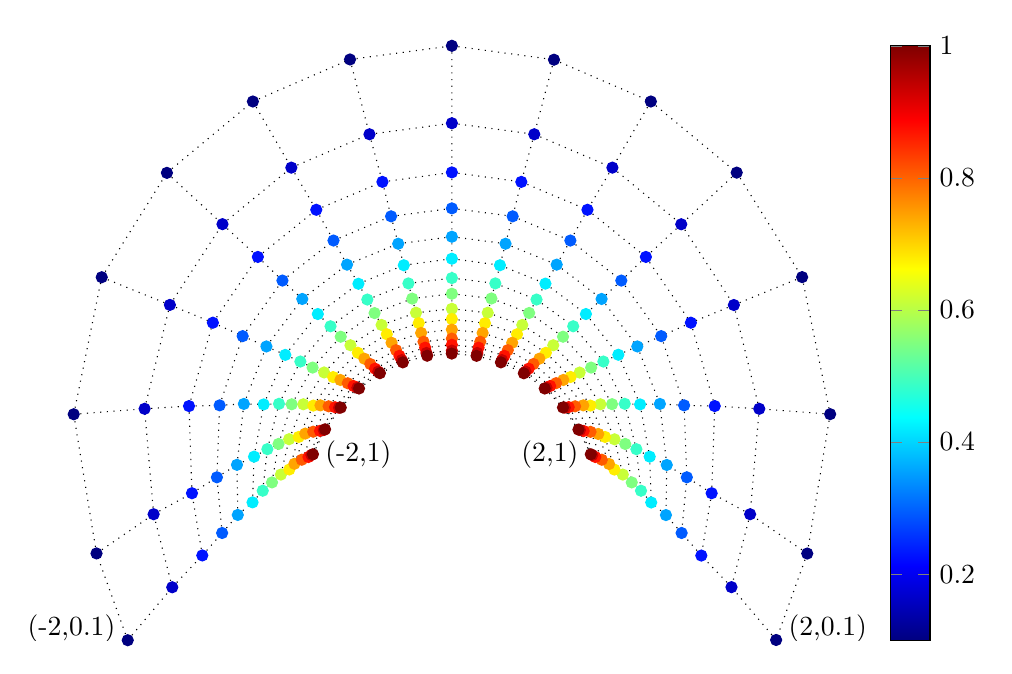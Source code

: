 % This file was created by matlab2tikz v0.2.2.
% Copyright (c) 2008--2012, Nico Schlömer <nico.schloemer@gmail.com>
% All rights reserved.
% 
% The latest updates can be retrieved from
%   http://www.mathworks.com/matlabcentral/fileexchange/22022-matlab2tikz
% where you can also make suggestions and rate matlab2tikz.
% 
% 
% 
\begin{tikzpicture}

% Axis at [0.13 0.11 0.67 0.54]
\begin{axis}[%
view={0}{90},
width=4.444in,
height=2.972in,
scale only axis,
xmin=-3.743, xmax=3.743,
ymin=-2.326, ymax=2.68,
hide x axis,
hide y axis,
colormap/jet,
colorbar,
point meta min=0.1,
point meta max=1]
\addplot [
color=black,
dotted,
forget plot
]
coordinates{
 (-2.73,-2.326)(-2.355,-1.88) 
};
\addplot [
color=black,
dotted,
forget plot
]
coordinates{
 (-2.355,-1.88)(-2.102,-1.612) 
};
\addplot [
color=black,
dotted,
forget plot
]
coordinates{
 (-2.102,-1.612)(-1.935,-1.423) 
};
\addplot [
color=black,
dotted,
forget plot
]
coordinates{
 (-1.935,-1.423)(-1.803,-1.271) 
};
\addplot [
color=black,
dotted,
forget plot
]
coordinates{
 (-1.803,-1.271)(-1.679,-1.165) 
};
\addplot [
color=black,
dotted,
forget plot
]
coordinates{
 (-1.679,-1.165)(-1.593,-1.067) 
};
\addplot [
color=black,
dotted,
forget plot
]
coordinates{
 (-1.593,-1.067)(-1.515,-0.997) 
};
\addplot [
color=black,
dotted,
forget plot
]
coordinates{
 (-1.515,-0.997)(-1.44,-0.931) 
};
\addplot [
color=black,
dotted,
forget plot
]
coordinates{
 (-1.44,-0.931)(-1.369,-0.888) 
};
\addplot [
color=black,
dotted,
forget plot
]
coordinates{
 (-1.369,-0.888)(-1.326,-0.84) 
};
\addplot [
color=black,
dotted,
forget plot
]
coordinates{
 (-1.326,-0.84)(-1.264,-0.806) 
};
\addplot [
color=black,
dotted,
forget plot
]
coordinates{
 (-1.264,-0.806)(-1.208,-0.783) 
};
\addplot [
color=black,
dotted,
forget plot
]
coordinates{
 (-1.208,-0.783)(-1.183,-0.766) 
};
\addplot [
color=black,
dotted,
forget plot
]
coordinates{
 (-1.183,-0.766)(-1.17,-0.76) 
};
\addplot [
color=black,
dotted,
forget plot
]
coordinates{
 (-2.73,-2.326)(-2.993,-1.595) 
};
\addplot [
color=black,
dotted,
forget plot
]
coordinates{
 (-2.355,-1.88)(-2.512,-1.265) 
};
\addplot [
color=black,
dotted,
forget plot
]
coordinates{
 (-2.993,-1.595)(-2.512,-1.265) 
};
\addplot [
color=black,
dotted,
forget plot
]
coordinates{
 (-2.102,-1.612)(-2.189,-1.088) 
};
\addplot [
color=black,
dotted,
forget plot
]
coordinates{
 (-2.512,-1.265)(-2.189,-1.088) 
};
\addplot [
color=black,
dotted,
forget plot
]
coordinates{
 (-1.935,-1.423)(-1.979,-0.954) 
};
\addplot [
color=black,
dotted,
forget plot
]
coordinates{
 (-2.189,-1.088)(-1.979,-0.954) 
};
\addplot [
color=black,
dotted,
forget plot
]
coordinates{
 (-1.803,-1.271)(-1.81,-0.849) 
};
\addplot [
color=black,
dotted,
forget plot
]
coordinates{
 (-1.979,-0.954)(-1.81,-0.849) 
};
\addplot [
color=black,
dotted,
forget plot
]
coordinates{
 (-1.679,-1.165)(-1.666,-0.78) 
};
\addplot [
color=black,
dotted,
forget plot
]
coordinates{
 (-1.81,-0.849)(-1.666,-0.78) 
};
\addplot [
color=black,
dotted,
forget plot
]
coordinates{
 (-1.593,-1.067)(-1.554,-0.717) 
};
\addplot [
color=black,
dotted,
forget plot
]
coordinates{
 (-1.666,-0.78)(-1.554,-0.717) 
};
\addplot [
color=black,
dotted,
forget plot
]
coordinates{
 (-1.515,-0.997)(-1.46,-0.673) 
};
\addplot [
color=black,
dotted,
forget plot
]
coordinates{
 (-1.554,-0.717)(-1.46,-0.673) 
};
\addplot [
color=black,
dotted,
forget plot
]
coordinates{
 (-1.44,-0.931)(-1.371,-0.633) 
};
\addplot [
color=black,
dotted,
forget plot
]
coordinates{
 (-1.46,-0.673)(-1.371,-0.633) 
};
\addplot [
color=black,
dotted,
forget plot
]
coordinates{
 (-1.369,-0.888)(-1.29,-0.614) 
};
\addplot [
color=black,
dotted,
forget plot
]
coordinates{
 (-1.371,-0.633)(-1.29,-0.614) 
};
\addplot [
color=black,
dotted,
forget plot
]
coordinates{
 (-1.326,-0.84)(-1.235,-0.586) 
};
\addplot [
color=black,
dotted,
forget plot
]
coordinates{
 (-1.29,-0.614)(-1.235,-0.586) 
};
\addplot [
color=black,
dotted,
forget plot
]
coordinates{
 (-1.264,-0.806)(-1.168,-0.57) 
};
\addplot [
color=black,
dotted,
forget plot
]
coordinates{
 (-1.235,-0.586)(-1.168,-0.57) 
};
\addplot [
color=black,
dotted,
forget plot
]
coordinates{
 (-1.208,-0.783)(-1.111,-0.563) 
};
\addplot [
color=black,
dotted,
forget plot
]
coordinates{
 (-1.168,-0.57)(-1.111,-0.563) 
};
\addplot [
color=black,
dotted,
forget plot
]
coordinates{
 (-1.183,-0.766)(-1.079,-0.556) 
};
\addplot [
color=black,
dotted,
forget plot
]
coordinates{
 (-1.111,-0.563)(-1.079,-0.556) 
};
\addplot [
color=black,
dotted,
forget plot
]
coordinates{
 (-1.17,-0.76)(-1.068,-0.55) 
};
\addplot [
color=black,
dotted,
forget plot
]
coordinates{
 (-1.079,-0.556)(-1.068,-0.55) 
};
\addplot [
color=black,
dotted,
forget plot
]
coordinates{
 (-2.993,-1.595)(-3.185,-0.423) 
};
\addplot [
color=black,
dotted,
forget plot
]
coordinates{
 (-2.512,-1.265)(-2.588,-0.377) 
};
\addplot [
color=black,
dotted,
forget plot
]
coordinates{
 (-3.185,-0.423)(-2.588,-0.377) 
};
\addplot [
color=black,
dotted,
forget plot
]
coordinates{
 (-2.189,-1.088)(-2.214,-0.354) 
};
\addplot [
color=black,
dotted,
forget plot
]
coordinates{
 (-2.588,-0.377)(-2.214,-0.354) 
};
\addplot [
color=black,
dotted,
forget plot
]
coordinates{
 (-1.979,-0.954)(-1.956,-0.348) 
};
\addplot [
color=black,
dotted,
forget plot
]
coordinates{
 (-2.214,-0.354)(-1.956,-0.348) 
};
\addplot [
color=black,
dotted,
forget plot
]
coordinates{
 (-1.81,-0.849)(-1.752,-0.336) 
};
\addplot [
color=black,
dotted,
forget plot
]
coordinates{
 (-1.956,-0.348)(-1.752,-0.336) 
};
\addplot [
color=black,
dotted,
forget plot
]
coordinates{
 (-1.666,-0.78)(-1.585,-0.34) 
};
\addplot [
color=black,
dotted,
forget plot
]
coordinates{
 (-1.752,-0.336)(-1.585,-0.34) 
};
\addplot [
color=black,
dotted,
forget plot
]
coordinates{
 (-1.554,-0.717)(-1.456,-0.335) 
};
\addplot [
color=black,
dotted,
forget plot
]
coordinates{
 (-1.585,-0.34)(-1.456,-0.335) 
};
\addplot [
color=black,
dotted,
forget plot
]
coordinates{
 (-1.46,-0.673)(-1.349,-0.339) 
};
\addplot [
color=black,
dotted,
forget plot
]
coordinates{
 (-1.456,-0.335)(-1.349,-0.339) 
};
\addplot [
color=black,
dotted,
forget plot
]
coordinates{
 (-1.371,-0.633)(-1.251,-0.339) 
};
\addplot [
color=black,
dotted,
forget plot
]
coordinates{
 (-1.349,-0.339)(-1.251,-0.339) 
};
\addplot [
color=black,
dotted,
forget plot
]
coordinates{
 (-1.29,-0.614)(-1.167,-0.35) 
};
\addplot [
color=black,
dotted,
forget plot
]
coordinates{
 (-1.251,-0.339)(-1.167,-0.35) 
};
\addplot [
color=black,
dotted,
forget plot
]
coordinates{
 (-1.235,-0.586)(-1.107,-0.348) 
};
\addplot [
color=black,
dotted,
forget plot
]
coordinates{
 (-1.167,-0.35)(-1.107,-0.348) 
};
\addplot [
color=black,
dotted,
forget plot
]
coordinates{
 (-1.168,-0.57)(-1.038,-0.356) 
};
\addplot [
color=black,
dotted,
forget plot
]
coordinates{
 (-1.107,-0.348)(-1.038,-0.356) 
};
\addplot [
color=black,
dotted,
forget plot
]
coordinates{
 (-1.111,-0.563)(-0.984,-0.364) 
};
\addplot [
color=black,
dotted,
forget plot
]
coordinates{
 (-1.038,-0.356)(-0.984,-0.364) 
};
\addplot [
color=black,
dotted,
forget plot
]
coordinates{
 (-1.079,-0.556)(-0.95,-0.368) 
};
\addplot [
color=black,
dotted,
forget plot
]
coordinates{
 (-0.984,-0.364)(-0.95,-0.368) 
};
\addplot [
color=black,
dotted,
forget plot
]
coordinates{
 (-1.068,-0.55)(-0.936,-0.367) 
};
\addplot [
color=black,
dotted,
forget plot
]
coordinates{
 (-0.95,-0.368)(-0.936,-0.367) 
};
\addplot [
color=black,
dotted,
forget plot
]
coordinates{
 (-3.185,-0.423)(-2.949,0.731) 
};
\addplot [
color=black,
dotted,
forget plot
]
coordinates{
 (-2.588,-0.377)(-2.375,0.498) 
};
\addplot [
color=black,
dotted,
forget plot
]
coordinates{
 (-2.949,0.731)(-2.375,0.498) 
};
\addplot [
color=black,
dotted,
forget plot
]
coordinates{
 (-2.214,-0.354)(-2.013,0.348) 
};
\addplot [
color=black,
dotted,
forget plot
]
coordinates{
 (-2.375,0.498)(-2.013,0.348) 
};
\addplot [
color=black,
dotted,
forget plot
]
coordinates{
 (-1.956,-0.348)(-1.762,0.235) 
};
\addplot [
color=black,
dotted,
forget plot
]
coordinates{
 (-2.013,0.348)(-1.762,0.235) 
};
\addplot [
color=black,
dotted,
forget plot
]
coordinates{
 (-1.752,-0.336)(-1.562,0.148) 
};
\addplot [
color=black,
dotted,
forget plot
]
coordinates{
 (-1.762,0.235)(-1.562,0.148) 
};
\addplot [
color=black,
dotted,
forget plot
]
coordinates{
 (-1.585,-0.34)(-1.403,0.077) 
};
\addplot [
color=black,
dotted,
forget plot
]
coordinates{
 (-1.562,0.148)(-1.403,0.077) 
};
\addplot [
color=black,
dotted,
forget plot
]
coordinates{
 (-1.456,-0.335)(-1.276,0.021) 
};
\addplot [
color=black,
dotted,
forget plot
]
coordinates{
 (-1.403,0.077)(-1.276,0.021) 
};
\addplot [
color=black,
dotted,
forget plot
]
coordinates{
 (-1.349,-0.339)(-1.173,-0.03) 
};
\addplot [
color=black,
dotted,
forget plot
]
coordinates{
 (-1.276,0.021)(-1.173,-0.03) 
};
\addplot [
color=black,
dotted,
forget plot
]
coordinates{
 (-1.251,-0.339)(-1.076,-0.071) 
};
\addplot [
color=black,
dotted,
forget plot
]
coordinates{
 (-1.173,-0.03)(-1.076,-0.071) 
};
\addplot [
color=black,
dotted,
forget plot
]
coordinates{
 (-1.167,-0.35)(-1.0,-0.11) 
};
\addplot [
color=black,
dotted,
forget plot
]
coordinates{
 (-1.076,-0.071)(-1.0,-0.11) 
};
\addplot [
color=black,
dotted,
forget plot
]
coordinates{
 (-1.107,-0.348)(-0.939,-0.134) 
};
\addplot [
color=black,
dotted,
forget plot
]
coordinates{
 (-1.0,-0.11)(-0.939,-0.134) 
};
\addplot [
color=black,
dotted,
forget plot
]
coordinates{
 (-1.038,-0.356)(-0.877,-0.162) 
};
\addplot [
color=black,
dotted,
forget plot
]
coordinates{
 (-0.939,-0.134)(-0.877,-0.162) 
};
\addplot [
color=black,
dotted,
forget plot
]
coordinates{
 (-0.984,-0.364)(-0.828,-0.185) 
};
\addplot [
color=black,
dotted,
forget plot
]
coordinates{
 (-0.877,-0.162)(-0.828,-0.185) 
};
\addplot [
color=black,
dotted,
forget plot
]
coordinates{
 (-0.95,-0.368)(-0.796,-0.2) 
};
\addplot [
color=black,
dotted,
forget plot
]
coordinates{
 (-0.828,-0.185)(-0.796,-0.2) 
};
\addplot [
color=black,
dotted,
forget plot
]
coordinates{
 (-0.936,-0.367)(-0.782,-0.206) 
};
\addplot [
color=black,
dotted,
forget plot
]
coordinates{
 (-0.796,-0.2)(-0.782,-0.206) 
};
\addplot [
color=black,
dotted,
forget plot
]
coordinates{
 (-2.949,0.731)(-2.4,1.61) 
};
\addplot [
color=black,
dotted,
forget plot
]
coordinates{
 (-2.375,0.498)(-1.932,1.178) 
};
\addplot [
color=black,
dotted,
forget plot
]
coordinates{
 (-2.4,1.61)(-1.932,1.178) 
};
\addplot [
color=black,
dotted,
forget plot
]
coordinates{
 (-2.013,0.348)(-1.634,0.902) 
};
\addplot [
color=black,
dotted,
forget plot
]
coordinates{
 (-1.932,1.178)(-1.634,0.902) 
};
\addplot [
color=black,
dotted,
forget plot
]
coordinates{
 (-1.762,0.235)(-1.427,0.703) 
};
\addplot [
color=black,
dotted,
forget plot
]
coordinates{
 (-1.634,0.902)(-1.427,0.703) 
};
\addplot [
color=black,
dotted,
forget plot
]
coordinates{
 (-1.562,0.148)(-1.26,0.548) 
};
\addplot [
color=black,
dotted,
forget plot
]
coordinates{
 (-1.427,0.703)(-1.26,0.548) 
};
\addplot [
color=black,
dotted,
forget plot
]
coordinates{
 (-1.403,0.077)(-1.129,0.421) 
};
\addplot [
color=black,
dotted,
forget plot
]
coordinates{
 (-1.26,0.548)(-1.129,0.421) 
};
\addplot [
color=black,
dotted,
forget plot
]
coordinates{
 (-1.276,0.021)(-1.022,0.318) 
};
\addplot [
color=black,
dotted,
forget plot
]
coordinates{
 (-1.129,0.421)(-1.022,0.318) 
};
\addplot [
color=black,
dotted,
forget plot
]
coordinates{
 (-1.173,-0.03)(-0.936,0.23) 
};
\addplot [
color=black,
dotted,
forget plot
]
coordinates{
 (-1.022,0.318)(-0.936,0.23) 
};
\addplot [
color=black,
dotted,
forget plot
]
coordinates{
 (-1.076,-0.071)(-0.854,0.158) 
};
\addplot [
color=black,
dotted,
forget plot
]
coordinates{
 (-0.936,0.23)(-0.854,0.158) 
};
\addplot [
color=black,
dotted,
forget plot
]
coordinates{
 (-1.0,-0.11)(-0.792,0.095) 
};
\addplot [
color=black,
dotted,
forget plot
]
coordinates{
 (-0.854,0.158)(-0.792,0.095) 
};
\addplot [
color=black,
dotted,
forget plot
]
coordinates{
 (-0.939,-0.134)(-0.737,0.045) 
};
\addplot [
color=black,
dotted,
forget plot
]
coordinates{
 (-0.792,0.095)(-0.737,0.045) 
};
\addplot [
color=black,
dotted,
forget plot
]
coordinates{
 (-0.877,-0.162)(-0.687,-0.0) 
};
\addplot [
color=black,
dotted,
forget plot
]
coordinates{
 (-0.737,0.045)(-0.687,-0.0) 
};
\addplot [
color=black,
dotted,
forget plot
]
coordinates{
 (-0.828,-0.185)(-0.647,-0.039) 
};
\addplot [
color=black,
dotted,
forget plot
]
coordinates{
 (-0.687,-0.0)(-0.647,-0.039) 
};
\addplot [
color=black,
dotted,
forget plot
]
coordinates{
 (-0.796,-0.2)(-0.62,-0.064) 
};
\addplot [
color=black,
dotted,
forget plot
]
coordinates{
 (-0.647,-0.039)(-0.62,-0.064) 
};
\addplot [
color=black,
dotted,
forget plot
]
coordinates{
 (-0.782,-0.206)(-0.606,-0.077) 
};
\addplot [
color=black,
dotted,
forget plot
]
coordinates{
 (-0.62,-0.064)(-0.606,-0.077) 
};
\addplot [
color=black,
dotted,
forget plot
]
coordinates{
 (-2.4,1.61)(-1.676,2.211) 
};
\addplot [
color=black,
dotted,
forget plot
]
coordinates{
 (-1.932,1.178)(-1.352,1.654) 
};
\addplot [
color=black,
dotted,
forget plot
]
coordinates{
 (-1.676,2.211)(-1.352,1.654) 
};
\addplot [
color=black,
dotted,
forget plot
]
coordinates{
 (-1.634,0.902)(-1.142,1.299) 
};
\addplot [
color=black,
dotted,
forget plot
]
coordinates{
 (-1.352,1.654)(-1.142,1.299) 
};
\addplot [
color=black,
dotted,
forget plot
]
coordinates{
 (-1.427,0.703)(-0.997,1.04) 
};
\addplot [
color=black,
dotted,
forget plot
]
coordinates{
 (-1.142,1.299)(-0.997,1.04) 
};
\addplot [
color=black,
dotted,
forget plot
]
coordinates{
 (-1.26,0.548)(-0.883,0.837) 
};
\addplot [
color=black,
dotted,
forget plot
]
coordinates{
 (-0.997,1.04)(-0.883,0.837) 
};
\addplot [
color=black,
dotted,
forget plot
]
coordinates{
 (-1.129,0.421)(-0.787,0.676) 
};
\addplot [
color=black,
dotted,
forget plot
]
coordinates{
 (-0.883,0.837)(-0.787,0.676) 
};
\addplot [
color=black,
dotted,
forget plot
]
coordinates{
 (-1.022,0.318)(-0.712,0.543) 
};
\addplot [
color=black,
dotted,
forget plot
]
coordinates{
 (-0.787,0.676)(-0.712,0.543) 
};
\addplot [
color=black,
dotted,
forget plot
]
coordinates{
 (-0.936,0.23)(-0.651,0.429) 
};
\addplot [
color=black,
dotted,
forget plot
]
coordinates{
 (-0.712,0.543)(-0.651,0.429) 
};
\addplot [
color=black,
dotted,
forget plot
]
coordinates{
 (-0.854,0.158)(-0.592,0.329) 
};
\addplot [
color=black,
dotted,
forget plot
]
coordinates{
 (-0.651,0.429)(-0.592,0.329) 
};
\addplot [
color=black,
dotted,
forget plot
]
coordinates{
 (-0.792,0.095)(-0.548,0.251) 
};
\addplot [
color=black,
dotted,
forget plot
]
coordinates{
 (-0.592,0.329)(-0.548,0.251) 
};
\addplot [
color=black,
dotted,
forget plot
]
coordinates{
 (-0.737,0.045)(-0.508,0.179) 
};
\addplot [
color=black,
dotted,
forget plot
]
coordinates{
 (-0.548,0.251)(-0.508,0.179) 
};
\addplot [
color=black,
dotted,
forget plot
]
coordinates{
 (-0.687,-0.0)(-0.47,0.117) 
};
\addplot [
color=black,
dotted,
forget plot
]
coordinates{
 (-0.508,0.179)(-0.47,0.117) 
};
\addplot [
color=black,
dotted,
forget plot
]
coordinates{
 (-0.647,-0.039)(-0.442,0.069) 
};
\addplot [
color=black,
dotted,
forget plot
]
coordinates{
 (-0.47,0.117)(-0.442,0.069) 
};
\addplot [
color=black,
dotted,
forget plot
]
coordinates{
 (-0.62,-0.064)(-0.422,0.033) 
};
\addplot [
color=black,
dotted,
forget plot
]
coordinates{
 (-0.442,0.069)(-0.422,0.033) 
};
\addplot [
color=black,
dotted,
forget plot
]
coordinates{
 (-0.606,-0.077)(-0.413,0.014) 
};
\addplot [
color=black,
dotted,
forget plot
]
coordinates{
 (-0.422,0.033)(-0.413,0.014) 
};
\addplot [
color=black,
dotted,
forget plot
]
coordinates{
 (-1.676,2.211)(-0.858,2.565) 
};
\addplot [
color=black,
dotted,
forget plot
]
coordinates{
 (-1.352,1.654)(-0.694,1.935) 
};
\addplot [
color=black,
dotted,
forget plot
]
coordinates{
 (-0.858,2.565)(-0.694,1.935) 
};
\addplot [
color=black,
dotted,
forget plot
]
coordinates{
 (-1.142,1.299)(-0.585,1.534) 
};
\addplot [
color=black,
dotted,
forget plot
]
coordinates{
 (-0.694,1.935)(-0.585,1.534) 
};
\addplot [
color=black,
dotted,
forget plot
]
coordinates{
 (-0.997,1.04)(-0.512,1.244) 
};
\addplot [
color=black,
dotted,
forget plot
]
coordinates{
 (-0.585,1.534)(-0.512,1.244) 
};
\addplot [
color=black,
dotted,
forget plot
]
coordinates{
 (-0.883,0.837)(-0.452,1.013) 
};
\addplot [
color=black,
dotted,
forget plot
]
coordinates{
 (-0.512,1.244)(-0.452,1.013) 
};
\addplot [
color=black,
dotted,
forget plot
]
coordinates{
 (-0.787,0.676)(-0.405,0.832) 
};
\addplot [
color=black,
dotted,
forget plot
]
coordinates{
 (-0.452,1.013)(-0.405,0.832) 
};
\addplot [
color=black,
dotted,
forget plot
]
coordinates{
 (-0.712,0.543)(-0.366,0.679) 
};
\addplot [
color=black,
dotted,
forget plot
]
coordinates{
 (-0.405,0.832)(-0.366,0.679) 
};
\addplot [
color=black,
dotted,
forget plot
]
coordinates{
 (-0.651,0.429)(-0.334,0.551) 
};
\addplot [
color=black,
dotted,
forget plot
]
coordinates{
 (-0.366,0.679)(-0.334,0.551) 
};
\addplot [
color=black,
dotted,
forget plot
]
coordinates{
 (-0.592,0.329)(-0.302,0.432) 
};
\addplot [
color=black,
dotted,
forget plot
]
coordinates{
 (-0.334,0.551)(-0.302,0.432) 
};
\addplot [
color=black,
dotted,
forget plot
]
coordinates{
 (-0.548,0.251)(-0.279,0.345) 
};
\addplot [
color=black,
dotted,
forget plot
]
coordinates{
 (-0.302,0.432)(-0.279,0.345) 
};
\addplot [
color=black,
dotted,
forget plot
]
coordinates{
 (-0.508,0.179)(-0.259,0.262) 
};
\addplot [
color=black,
dotted,
forget plot
]
coordinates{
 (-0.279,0.345)(-0.259,0.262) 
};
\addplot [
color=black,
dotted,
forget plot
]
coordinates{
 (-0.47,0.117)(-0.239,0.188) 
};
\addplot [
color=black,
dotted,
forget plot
]
coordinates{
 (-0.259,0.262)(-0.239,0.188) 
};
\addplot [
color=black,
dotted,
forget plot
]
coordinates{
 (-0.442,0.069)(-0.225,0.138) 
};
\addplot [
color=black,
dotted,
forget plot
]
coordinates{
 (-0.239,0.188)(-0.225,0.138) 
};
\addplot [
color=black,
dotted,
forget plot
]
coordinates{
 (-0.422,0.033)(-0.214,0.093) 
};
\addplot [
color=black,
dotted,
forget plot
]
coordinates{
 (-0.225,0.138)(-0.214,0.093) 
};
\addplot [
color=black,
dotted,
forget plot
]
coordinates{
 (-0.413,0.014)(-0.208,0.07) 
};
\addplot [
color=black,
dotted,
forget plot
]
coordinates{
 (-0.214,0.093)(-0.208,0.07) 
};
\addplot [
color=black,
dotted,
forget plot
]
coordinates{
 (-0.858,2.565)(0.0,2.68) 
};
\addplot [
color=black,
dotted,
forget plot
]
coordinates{
 (-0.694,1.935)(5.76e-05,2.028) 
};
\addplot [
color=black,
dotted,
forget plot
]
coordinates{
 (0.0,2.68)(5.76e-05,2.028) 
};
\addplot [
color=black,
dotted,
forget plot
]
coordinates{
 (-0.585,1.534)(1.178e-05,1.614) 
};
\addplot [
color=black,
dotted,
forget plot
]
coordinates{
 (5.76e-05,2.028)(1.178e-05,1.614) 
};
\addplot [
color=black,
dotted,
forget plot
]
coordinates{
 (-0.512,1.244)(7.587e-05,1.311) 
};
\addplot [
color=black,
dotted,
forget plot
]
coordinates{
 (1.178e-05,1.614)(7.587e-05,1.311) 
};
\addplot [
color=black,
dotted,
forget plot
]
coordinates{
 (-0.452,1.013)(-7.385e-06,1.072) 
};
\addplot [
color=black,
dotted,
forget plot
]
coordinates{
 (7.587e-05,1.311)(-7.385e-06,1.072) 
};
\addplot [
color=black,
dotted,
forget plot
]
coordinates{
 (-0.405,0.832)(7.628e-05,0.887) 
};
\addplot [
color=black,
dotted,
forget plot
]
coordinates{
 (-7.385e-06,1.072)(7.628e-05,0.887) 
};
\addplot [
color=black,
dotted,
forget plot
]
coordinates{
 (-0.366,0.679)(9.085e-05,0.724) 
};
\addplot [
color=black,
dotted,
forget plot
]
coordinates{
 (7.628e-05,0.887)(9.085e-05,0.724) 
};
\addplot [
color=black,
dotted,
forget plot
]
coordinates{
 (-0.334,0.551)(-0.0,0.592) 
};
\addplot [
color=black,
dotted,
forget plot
]
coordinates{
 (9.085e-05,0.724)(-0.0,0.592) 
};
\addplot [
color=black,
dotted,
forget plot
]
coordinates{
 (-0.302,0.432)(4.792e-05,0.465) 
};
\addplot [
color=black,
dotted,
forget plot
]
coordinates{
 (-0.0,0.592)(4.792e-05,0.465) 
};
\addplot [
color=black,
dotted,
forget plot
]
coordinates{
 (-0.279,0.345)(4.789e-05,0.379) 
};
\addplot [
color=black,
dotted,
forget plot
]
coordinates{
 (4.792e-05,0.465)(4.789e-05,0.379) 
};
\addplot [
color=black,
dotted,
forget plot
]
coordinates{
 (-0.259,0.262)(-0.0,0.29) 
};
\addplot [
color=black,
dotted,
forget plot
]
coordinates{
 (4.789e-05,0.379)(-0.0,0.29) 
};
\addplot [
color=black,
dotted,
forget plot
]
coordinates{
 (-0.239,0.188)(-0.0,0.214) 
};
\addplot [
color=black,
dotted,
forget plot
]
coordinates{
 (-0.0,0.29)(-0.0,0.214) 
};
\addplot [
color=black,
dotted,
forget plot
]
coordinates{
 (-0.225,0.138)(7.962e-05,0.162) 
};
\addplot [
color=black,
dotted,
forget plot
]
coordinates{
 (-0.0,0.214)(7.962e-05,0.162) 
};
\addplot [
color=black,
dotted,
forget plot
]
coordinates{
 (-0.214,0.093)(0.0,0.113) 
};
\addplot [
color=black,
dotted,
forget plot
]
coordinates{
 (7.962e-05,0.162)(0.0,0.113) 
};
\addplot [
color=black,
dotted,
forget plot
]
coordinates{
 (-0.208,0.07)(-0.001,0.088) 
};
\addplot [
color=black,
dotted,
forget plot
]
coordinates{
 (0.0,0.113)(-0.001,0.088) 
};
\addplot [
color=black,
dotted,
forget plot
]
coordinates{
 (0.0,2.68)(0.86,2.563) 
};
\addplot [
color=black,
dotted,
forget plot
]
coordinates{
 (5.76e-05,2.028)(0.694,1.935) 
};
\addplot [
color=black,
dotted,
forget plot
]
coordinates{
 (0.86,2.563)(0.694,1.935) 
};
\addplot [
color=black,
dotted,
forget plot
]
coordinates{
 (1.178e-05,1.614)(0.585,1.534) 
};
\addplot [
color=black,
dotted,
forget plot
]
coordinates{
 (0.694,1.935)(0.585,1.534) 
};
\addplot [
color=black,
dotted,
forget plot
]
coordinates{
 (7.587e-05,1.311)(0.512,1.244) 
};
\addplot [
color=black,
dotted,
forget plot
]
coordinates{
 (0.585,1.534)(0.512,1.244) 
};
\addplot [
color=black,
dotted,
forget plot
]
coordinates{
 (-7.385e-06,1.072)(0.452,1.013) 
};
\addplot [
color=black,
dotted,
forget plot
]
coordinates{
 (0.512,1.244)(0.452,1.013) 
};
\addplot [
color=black,
dotted,
forget plot
]
coordinates{
 (7.628e-05,0.887)(0.405,0.832) 
};
\addplot [
color=black,
dotted,
forget plot
]
coordinates{
 (0.452,1.013)(0.405,0.832) 
};
\addplot [
color=black,
dotted,
forget plot
]
coordinates{
 (9.085e-05,0.724)(0.366,0.679) 
};
\addplot [
color=black,
dotted,
forget plot
]
coordinates{
 (0.405,0.832)(0.366,0.679) 
};
\addplot [
color=black,
dotted,
forget plot
]
coordinates{
 (-0.0,0.592)(0.333,0.552) 
};
\addplot [
color=black,
dotted,
forget plot
]
coordinates{
 (0.366,0.679)(0.333,0.552) 
};
\addplot [
color=black,
dotted,
forget plot
]
coordinates{
 (4.792e-05,0.465)(0.302,0.432) 
};
\addplot [
color=black,
dotted,
forget plot
]
coordinates{
 (0.333,0.552)(0.302,0.432) 
};
\addplot [
color=black,
dotted,
forget plot
]
coordinates{
 (4.789e-05,0.379)(0.279,0.344) 
};
\addplot [
color=black,
dotted,
forget plot
]
coordinates{
 (0.302,0.432)(0.279,0.344) 
};
\addplot [
color=black,
dotted,
forget plot
]
coordinates{
 (-0.0,0.29)(0.259,0.262) 
};
\addplot [
color=black,
dotted,
forget plot
]
coordinates{
 (0.279,0.344)(0.259,0.262) 
};
\addplot [
color=black,
dotted,
forget plot
]
coordinates{
 (-0.0,0.214)(0.239,0.188) 
};
\addplot [
color=black,
dotted,
forget plot
]
coordinates{
 (0.259,0.262)(0.239,0.188) 
};
\addplot [
color=black,
dotted,
forget plot
]
coordinates{
 (7.962e-05,0.162)(0.225,0.138) 
};
\addplot [
color=black,
dotted,
forget plot
]
coordinates{
 (0.239,0.188)(0.225,0.138) 
};
\addplot [
color=black,
dotted,
forget plot
]
coordinates{
 (0.0,0.113)(0.214,0.093) 
};
\addplot [
color=black,
dotted,
forget plot
]
coordinates{
 (0.225,0.138)(0.214,0.093) 
};
\addplot [
color=black,
dotted,
forget plot
]
coordinates{
 (-0.001,0.088)(0.208,0.069) 
};
\addplot [
color=black,
dotted,
forget plot
]
coordinates{
 (0.214,0.093)(0.208,0.069) 
};
\addplot [
color=black,
dotted,
forget plot
]
coordinates{
 (0.86,2.563)(1.676,2.211) 
};
\addplot [
color=black,
dotted,
forget plot
]
coordinates{
 (0.694,1.935)(1.352,1.654) 
};
\addplot [
color=black,
dotted,
forget plot
]
coordinates{
 (1.676,2.211)(1.352,1.654) 
};
\addplot [
color=black,
dotted,
forget plot
]
coordinates{
 (0.585,1.534)(1.142,1.299) 
};
\addplot [
color=black,
dotted,
forget plot
]
coordinates{
 (1.352,1.654)(1.142,1.299) 
};
\addplot [
color=black,
dotted,
forget plot
]
coordinates{
 (0.512,1.244)(0.998,1.04) 
};
\addplot [
color=black,
dotted,
forget plot
]
coordinates{
 (1.142,1.299)(0.998,1.04) 
};
\addplot [
color=black,
dotted,
forget plot
]
coordinates{
 (0.452,1.013)(0.883,0.837) 
};
\addplot [
color=black,
dotted,
forget plot
]
coordinates{
 (0.998,1.04)(0.883,0.837) 
};
\addplot [
color=black,
dotted,
forget plot
]
coordinates{
 (0.405,0.832)(0.788,0.677) 
};
\addplot [
color=black,
dotted,
forget plot
]
coordinates{
 (0.883,0.837)(0.788,0.677) 
};
\addplot [
color=black,
dotted,
forget plot
]
coordinates{
 (0.366,0.679)(0.713,0.543) 
};
\addplot [
color=black,
dotted,
forget plot
]
coordinates{
 (0.788,0.677)(0.713,0.543) 
};
\addplot [
color=black,
dotted,
forget plot
]
coordinates{
 (0.333,0.552)(0.651,0.43) 
};
\addplot [
color=black,
dotted,
forget plot
]
coordinates{
 (0.713,0.543)(0.651,0.43) 
};
\addplot [
color=black,
dotted,
forget plot
]
coordinates{
 (0.302,0.432)(0.593,0.329) 
};
\addplot [
color=black,
dotted,
forget plot
]
coordinates{
 (0.651,0.43)(0.593,0.329) 
};
\addplot [
color=black,
dotted,
forget plot
]
coordinates{
 (0.279,0.344)(0.549,0.251) 
};
\addplot [
color=black,
dotted,
forget plot
]
coordinates{
 (0.593,0.329)(0.549,0.251) 
};
\addplot [
color=black,
dotted,
forget plot
]
coordinates{
 (0.259,0.262)(0.508,0.179) 
};
\addplot [
color=black,
dotted,
forget plot
]
coordinates{
 (0.549,0.251)(0.508,0.179) 
};
\addplot [
color=black,
dotted,
forget plot
]
coordinates{
 (0.239,0.188)(0.471,0.117) 
};
\addplot [
color=black,
dotted,
forget plot
]
coordinates{
 (0.508,0.179)(0.471,0.117) 
};
\addplot [
color=black,
dotted,
forget plot
]
coordinates{
 (0.225,0.138)(0.442,0.069) 
};
\addplot [
color=black,
dotted,
forget plot
]
coordinates{
 (0.471,0.117)(0.442,0.069) 
};
\addplot [
color=black,
dotted,
forget plot
]
coordinates{
 (0.214,0.093)(0.422,0.033) 
};
\addplot [
color=black,
dotted,
forget plot
]
coordinates{
 (0.442,0.069)(0.422,0.033) 
};
\addplot [
color=black,
dotted,
forget plot
]
coordinates{
 (0.208,0.069)(0.413,0.014) 
};
\addplot [
color=black,
dotted,
forget plot
]
coordinates{
 (0.422,0.033)(0.413,0.014) 
};
\addplot [
color=black,
dotted,
forget plot
]
coordinates{
 (1.676,2.211)(2.399,1.612) 
};
\addplot [
color=black,
dotted,
forget plot
]
coordinates{
 (1.352,1.654)(1.932,1.177) 
};
\addplot [
color=black,
dotted,
forget plot
]
coordinates{
 (2.399,1.612)(1.932,1.177) 
};
\addplot [
color=black,
dotted,
forget plot
]
coordinates{
 (1.142,1.299)(1.634,0.902) 
};
\addplot [
color=black,
dotted,
forget plot
]
coordinates{
 (1.932,1.177)(1.634,0.902) 
};
\addplot [
color=black,
dotted,
forget plot
]
coordinates{
 (0.998,1.04)(1.427,0.703) 
};
\addplot [
color=black,
dotted,
forget plot
]
coordinates{
 (1.634,0.902)(1.427,0.703) 
};
\addplot [
color=black,
dotted,
forget plot
]
coordinates{
 (0.883,0.837)(1.261,0.548) 
};
\addplot [
color=black,
dotted,
forget plot
]
coordinates{
 (1.427,0.703)(1.261,0.548) 
};
\addplot [
color=black,
dotted,
forget plot
]
coordinates{
 (0.788,0.677)(1.129,0.421) 
};
\addplot [
color=black,
dotted,
forget plot
]
coordinates{
 (1.261,0.548)(1.129,0.421) 
};
\addplot [
color=black,
dotted,
forget plot
]
coordinates{
 (0.713,0.543)(1.022,0.318) 
};
\addplot [
color=black,
dotted,
forget plot
]
coordinates{
 (1.129,0.421)(1.022,0.318) 
};
\addplot [
color=black,
dotted,
forget plot
]
coordinates{
 (0.651,0.43)(0.936,0.23) 
};
\addplot [
color=black,
dotted,
forget plot
]
coordinates{
 (1.022,0.318)(0.936,0.23) 
};
\addplot [
color=black,
dotted,
forget plot
]
coordinates{
 (0.593,0.329)(0.854,0.158) 
};
\addplot [
color=black,
dotted,
forget plot
]
coordinates{
 (0.936,0.23)(0.854,0.158) 
};
\addplot [
color=black,
dotted,
forget plot
]
coordinates{
 (0.549,0.251)(0.792,0.095) 
};
\addplot [
color=black,
dotted,
forget plot
]
coordinates{
 (0.854,0.158)(0.792,0.095) 
};
\addplot [
color=black,
dotted,
forget plot
]
coordinates{
 (0.508,0.179)(0.737,0.045) 
};
\addplot [
color=black,
dotted,
forget plot
]
coordinates{
 (0.792,0.095)(0.737,0.045) 
};
\addplot [
color=black,
dotted,
forget plot
]
coordinates{
 (0.471,0.117)(0.687,-0.0) 
};
\addplot [
color=black,
dotted,
forget plot
]
coordinates{
 (0.737,0.045)(0.687,-0.0) 
};
\addplot [
color=black,
dotted,
forget plot
]
coordinates{
 (0.442,0.069)(0.647,-0.039) 
};
\addplot [
color=black,
dotted,
forget plot
]
coordinates{
 (0.687,-0.0)(0.647,-0.039) 
};
\addplot [
color=black,
dotted,
forget plot
]
coordinates{
 (0.422,0.033)(0.62,-0.064) 
};
\addplot [
color=black,
dotted,
forget plot
]
coordinates{
 (0.647,-0.039)(0.62,-0.064) 
};
\addplot [
color=black,
dotted,
forget plot
]
coordinates{
 (0.413,0.014)(0.606,-0.078) 
};
\addplot [
color=black,
dotted,
forget plot
]
coordinates{
 (0.62,-0.064)(0.606,-0.078) 
};
\addplot [
color=black,
dotted,
forget plot
]
coordinates{
 (2.399,1.612)(2.95,0.732) 
};
\addplot [
color=black,
dotted,
forget plot
]
coordinates{
 (1.932,1.177)(2.375,0.497) 
};
\addplot [
color=black,
dotted,
forget plot
]
coordinates{
 (2.95,0.732)(2.375,0.497) 
};
\addplot [
color=black,
dotted,
forget plot
]
coordinates{
 (1.634,0.902)(2.013,0.348) 
};
\addplot [
color=black,
dotted,
forget plot
]
coordinates{
 (2.375,0.497)(2.013,0.348) 
};
\addplot [
color=black,
dotted,
forget plot
]
coordinates{
 (1.427,0.703)(1.763,0.235) 
};
\addplot [
color=black,
dotted,
forget plot
]
coordinates{
 (2.013,0.348)(1.763,0.235) 
};
\addplot [
color=black,
dotted,
forget plot
]
coordinates{
 (1.261,0.548)(1.562,0.148) 
};
\addplot [
color=black,
dotted,
forget plot
]
coordinates{
 (1.763,0.235)(1.562,0.148) 
};
\addplot [
color=black,
dotted,
forget plot
]
coordinates{
 (1.129,0.421)(1.402,0.078) 
};
\addplot [
color=black,
dotted,
forget plot
]
coordinates{
 (1.562,0.148)(1.402,0.078) 
};
\addplot [
color=black,
dotted,
forget plot
]
coordinates{
 (1.022,0.318)(1.276,0.021) 
};
\addplot [
color=black,
dotted,
forget plot
]
coordinates{
 (1.402,0.078)(1.276,0.021) 
};
\addplot [
color=black,
dotted,
forget plot
]
coordinates{
 (0.936,0.23)(1.173,-0.03) 
};
\addplot [
color=black,
dotted,
forget plot
]
coordinates{
 (1.276,0.021)(1.173,-0.03) 
};
\addplot [
color=black,
dotted,
forget plot
]
coordinates{
 (0.854,0.158)(1.076,-0.072) 
};
\addplot [
color=black,
dotted,
forget plot
]
coordinates{
 (1.173,-0.03)(1.076,-0.072) 
};
\addplot [
color=black,
dotted,
forget plot
]
coordinates{
 (0.792,0.095)(1.0,-0.109) 
};
\addplot [
color=black,
dotted,
forget plot
]
coordinates{
 (1.076,-0.072)(1.0,-0.109) 
};
\addplot [
color=black,
dotted,
forget plot
]
coordinates{
 (0.737,0.045)(0.939,-0.134) 
};
\addplot [
color=black,
dotted,
forget plot
]
coordinates{
 (1.0,-0.109)(0.939,-0.134) 
};
\addplot [
color=black,
dotted,
forget plot
]
coordinates{
 (0.687,-0.0)(0.878,-0.161) 
};
\addplot [
color=black,
dotted,
forget plot
]
coordinates{
 (0.939,-0.134)(0.878,-0.161) 
};
\addplot [
color=black,
dotted,
forget plot
]
coordinates{
 (0.647,-0.039)(0.828,-0.185) 
};
\addplot [
color=black,
dotted,
forget plot
]
coordinates{
 (0.878,-0.161)(0.828,-0.185) 
};
\addplot [
color=black,
dotted,
forget plot
]
coordinates{
 (0.62,-0.064)(0.797,-0.2) 
};
\addplot [
color=black,
dotted,
forget plot
]
coordinates{
 (0.828,-0.185)(0.797,-0.2) 
};
\addplot [
color=black,
dotted,
forget plot
]
coordinates{
 (0.606,-0.078)(0.782,-0.206) 
};
\addplot [
color=black,
dotted,
forget plot
]
coordinates{
 (0.797,-0.2)(0.782,-0.206) 
};
\addplot [
color=black,
dotted,
forget plot
]
coordinates{
 (2.95,0.732)(3.186,-0.422) 
};
\addplot [
color=black,
dotted,
forget plot
]
coordinates{
 (2.375,0.497)(2.589,-0.377) 
};
\addplot [
color=black,
dotted,
forget plot
]
coordinates{
 (3.186,-0.422)(2.589,-0.377) 
};
\addplot [
color=black,
dotted,
forget plot
]
coordinates{
 (2.013,0.348)(2.214,-0.354) 
};
\addplot [
color=black,
dotted,
forget plot
]
coordinates{
 (2.589,-0.377)(2.214,-0.354) 
};
\addplot [
color=black,
dotted,
forget plot
]
coordinates{
 (1.763,0.235)(1.956,-0.348) 
};
\addplot [
color=black,
dotted,
forget plot
]
coordinates{
 (2.214,-0.354)(1.956,-0.348) 
};
\addplot [
color=black,
dotted,
forget plot
]
coordinates{
 (1.562,0.148)(1.752,-0.336) 
};
\addplot [
color=black,
dotted,
forget plot
]
coordinates{
 (1.956,-0.348)(1.752,-0.336) 
};
\addplot [
color=black,
dotted,
forget plot
]
coordinates{
 (1.402,0.078)(1.585,-0.34) 
};
\addplot [
color=black,
dotted,
forget plot
]
coordinates{
 (1.752,-0.336)(1.585,-0.34) 
};
\addplot [
color=black,
dotted,
forget plot
]
coordinates{
 (1.276,0.021)(1.456,-0.335) 
};
\addplot [
color=black,
dotted,
forget plot
]
coordinates{
 (1.585,-0.34)(1.456,-0.335) 
};
\addplot [
color=black,
dotted,
forget plot
]
coordinates{
 (1.173,-0.03)(1.349,-0.338) 
};
\addplot [
color=black,
dotted,
forget plot
]
coordinates{
 (1.456,-0.335)(1.349,-0.338) 
};
\addplot [
color=black,
dotted,
forget plot
]
coordinates{
 (1.076,-0.072)(1.251,-0.339) 
};
\addplot [
color=black,
dotted,
forget plot
]
coordinates{
 (1.349,-0.338)(1.251,-0.339) 
};
\addplot [
color=black,
dotted,
forget plot
]
coordinates{
 (1.0,-0.109)(1.167,-0.35) 
};
\addplot [
color=black,
dotted,
forget plot
]
coordinates{
 (1.251,-0.339)(1.167,-0.35) 
};
\addplot [
color=black,
dotted,
forget plot
]
coordinates{
 (0.939,-0.134)(1.107,-0.348) 
};
\addplot [
color=black,
dotted,
forget plot
]
coordinates{
 (1.167,-0.35)(1.107,-0.348) 
};
\addplot [
color=black,
dotted,
forget plot
]
coordinates{
 (0.878,-0.161)(1.038,-0.356) 
};
\addplot [
color=black,
dotted,
forget plot
]
coordinates{
 (1.107,-0.348)(1.038,-0.356) 
};
\addplot [
color=black,
dotted,
forget plot
]
coordinates{
 (0.828,-0.185)(0.984,-0.363) 
};
\addplot [
color=black,
dotted,
forget plot
]
coordinates{
 (1.038,-0.356)(0.984,-0.363) 
};
\addplot [
color=black,
dotted,
forget plot
]
coordinates{
 (0.797,-0.2)(0.951,-0.367) 
};
\addplot [
color=black,
dotted,
forget plot
]
coordinates{
 (0.984,-0.363)(0.951,-0.367) 
};
\addplot [
color=black,
dotted,
forget plot
]
coordinates{
 (0.782,-0.206)(0.936,-0.366) 
};
\addplot [
color=black,
dotted,
forget plot
]
coordinates{
 (0.951,-0.367)(0.936,-0.366) 
};
\addplot [
color=black,
dotted,
forget plot
]
coordinates{
 (3.186,-0.422)(2.993,-1.596) 
};
\addplot [
color=black,
dotted,
forget plot
]
coordinates{
 (2.589,-0.377)(2.512,-1.265) 
};
\addplot [
color=black,
dotted,
forget plot
]
coordinates{
 (2.993,-1.596)(2.512,-1.265) 
};
\addplot [
color=black,
dotted,
forget plot
]
coordinates{
 (2.214,-0.354)(2.188,-1.088) 
};
\addplot [
color=black,
dotted,
forget plot
]
coordinates{
 (2.512,-1.265)(2.188,-1.088) 
};
\addplot [
color=black,
dotted,
forget plot
]
coordinates{
 (1.956,-0.348)(1.979,-0.954) 
};
\addplot [
color=black,
dotted,
forget plot
]
coordinates{
 (2.188,-1.088)(1.979,-0.954) 
};
\addplot [
color=black,
dotted,
forget plot
]
coordinates{
 (1.752,-0.336)(1.81,-0.85) 
};
\addplot [
color=black,
dotted,
forget plot
]
coordinates{
 (1.979,-0.954)(1.81,-0.85) 
};
\addplot [
color=black,
dotted,
forget plot
]
coordinates{
 (1.585,-0.34)(1.666,-0.78) 
};
\addplot [
color=black,
dotted,
forget plot
]
coordinates{
 (1.81,-0.85)(1.666,-0.78) 
};
\addplot [
color=black,
dotted,
forget plot
]
coordinates{
 (1.456,-0.335)(1.554,-0.717) 
};
\addplot [
color=black,
dotted,
forget plot
]
coordinates{
 (1.666,-0.78)(1.554,-0.717) 
};
\addplot [
color=black,
dotted,
forget plot
]
coordinates{
 (1.349,-0.338)(1.46,-0.673) 
};
\addplot [
color=black,
dotted,
forget plot
]
coordinates{
 (1.554,-0.717)(1.46,-0.673) 
};
\addplot [
color=black,
dotted,
forget plot
]
coordinates{
 (1.251,-0.339)(1.37,-0.634) 
};
\addplot [
color=black,
dotted,
forget plot
]
coordinates{
 (1.46,-0.673)(1.37,-0.634) 
};
\addplot [
color=black,
dotted,
forget plot
]
coordinates{
 (1.167,-0.35)(1.29,-0.614) 
};
\addplot [
color=black,
dotted,
forget plot
]
coordinates{
 (1.37,-0.634)(1.29,-0.614) 
};
\addplot [
color=black,
dotted,
forget plot
]
coordinates{
 (1.107,-0.348)(1.233,-0.589) 
};
\addplot [
color=black,
dotted,
forget plot
]
coordinates{
 (1.29,-0.614)(1.233,-0.589) 
};
\addplot [
color=black,
dotted,
forget plot
]
coordinates{
 (1.038,-0.356)(1.168,-0.571) 
};
\addplot [
color=black,
dotted,
forget plot
]
coordinates{
 (1.233,-0.589)(1.168,-0.571) 
};
\addplot [
color=black,
dotted,
forget plot
]
coordinates{
 (0.984,-0.363)(1.11,-0.564) 
};
\addplot [
color=black,
dotted,
forget plot
]
coordinates{
 (1.168,-0.571)(1.11,-0.564) 
};
\addplot [
color=black,
dotted,
forget plot
]
coordinates{
 (0.951,-0.367)(1.079,-0.556) 
};
\addplot [
color=black,
dotted,
forget plot
]
coordinates{
 (1.11,-0.564)(1.079,-0.556) 
};
\addplot [
color=black,
dotted,
forget plot
]
coordinates{
 (0.936,-0.366)(1.066,-0.552) 
};
\addplot [
color=black,
dotted,
forget plot
]
coordinates{
 (1.079,-0.556)(1.066,-0.552) 
};
\addplot [
color=black,
dotted,
forget plot
]
coordinates{
 (2.993,-1.596)(2.731,-2.324) 
};
\addplot [
color=black,
dotted,
forget plot
]
coordinates{
 (2.512,-1.265)(2.355,-1.879) 
};
\addplot [
color=black,
dotted,
forget plot
]
coordinates{
 (2.731,-2.324)(2.355,-1.879) 
};
\addplot [
color=black,
dotted,
forget plot
]
coordinates{
 (2.188,-1.088)(2.101,-1.613) 
};
\addplot [
color=black,
dotted,
forget plot
]
coordinates{
 (2.355,-1.879)(2.101,-1.613) 
};
\addplot [
color=black,
dotted,
forget plot
]
coordinates{
 (1.979,-0.954)(1.935,-1.423) 
};
\addplot [
color=black,
dotted,
forget plot
]
coordinates{
 (2.101,-1.613)(1.935,-1.423) 
};
\addplot [
color=black,
dotted,
forget plot
]
coordinates{
 (1.81,-0.85)(1.803,-1.272) 
};
\addplot [
color=black,
dotted,
forget plot
]
coordinates{
 (1.935,-1.423)(1.803,-1.272) 
};
\addplot [
color=black,
dotted,
forget plot
]
coordinates{
 (1.666,-0.78)(1.679,-1.166) 
};
\addplot [
color=black,
dotted,
forget plot
]
coordinates{
 (1.803,-1.272)(1.679,-1.166) 
};
\addplot [
color=black,
dotted,
forget plot
]
coordinates{
 (1.554,-0.717)(1.593,-1.067) 
};
\addplot [
color=black,
dotted,
forget plot
]
coordinates{
 (1.679,-1.166)(1.593,-1.067) 
};
\addplot [
color=black,
dotted,
forget plot
]
coordinates{
 (1.46,-0.673)(1.515,-0.997) 
};
\addplot [
color=black,
dotted,
forget plot
]
coordinates{
 (1.593,-1.067)(1.515,-0.997) 
};
\addplot [
color=black,
dotted,
forget plot
]
coordinates{
 (1.37,-0.634)(1.44,-0.931) 
};
\addplot [
color=black,
dotted,
forget plot
]
coordinates{
 (1.515,-0.997)(1.44,-0.931) 
};
\addplot [
color=black,
dotted,
forget plot
]
coordinates{
 (1.29,-0.614)(1.369,-0.889) 
};
\addplot [
color=black,
dotted,
forget plot
]
coordinates{
 (1.44,-0.931)(1.369,-0.889) 
};
\addplot [
color=black,
dotted,
forget plot
]
coordinates{
 (1.233,-0.589)(1.324,-0.842) 
};
\addplot [
color=black,
dotted,
forget plot
]
coordinates{
 (1.369,-0.889)(1.324,-0.842) 
};
\addplot [
color=black,
dotted,
forget plot
]
coordinates{
 (1.168,-0.571)(1.263,-0.806) 
};
\addplot [
color=black,
dotted,
forget plot
]
coordinates{
 (1.324,-0.842)(1.263,-0.806) 
};
\addplot [
color=black,
dotted,
forget plot
]
coordinates{
 (1.11,-0.564)(1.208,-0.783) 
};
\addplot [
color=black,
dotted,
forget plot
]
coordinates{
 (1.263,-0.806)(1.208,-0.783) 
};
\addplot [
color=black,
dotted,
forget plot
]
coordinates{
 (1.079,-0.556)(1.182,-0.767) 
};
\addplot [
color=black,
dotted,
forget plot
]
coordinates{
 (1.208,-0.783)(1.182,-0.767) 
};
\addplot [
color=black,
dotted,
forget plot
]
coordinates{
 (1.066,-0.552)(1.17,-0.76) 
};
\addplot [
color=black,
dotted,
forget plot
]
coordinates{
 (1.182,-0.767)(1.17,-0.76) 
};
\addplot[scatter,only marks,scatter src=explicit,scatter/use mapped color={mark=*,draw=mapped color,fill=mapped color}] plot coordinates{ (-2.73,-2.326) [1.0e-01] (-2.355,-1.88) [1.643e-01] (-2.102,-1.612) [2.286e-01] (-1.935,-1.423) [2.929e-01] (-1.803,-1.271) [3.571e-01] (-1.679,-1.165) [4.214e-01] (-1.593,-1.067) [4.857e-01] (-1.515,-0.997) [5.5e-01] (-1.44,-0.931) [6.143e-01] (-1.369,-0.888) [6.786e-01] (-1.326,-0.84) [7.429e-01] (-1.264,-0.806) [8.071e-01] (-1.208,-0.783) [8.714e-01] (-1.183,-0.766) [9.357e-01] (-1.17,-0.76) [1] (-2.993,-1.595) [1.0e-01] (-2.512,-1.265) [1.643e-01] (-2.189,-1.088) [2.286e-01] (-1.979,-0.954) [2.929e-01] (-1.81,-0.849) [3.571e-01] (-1.666,-0.78) [4.214e-01] (-1.554,-0.717) [4.857e-01] (-1.46,-0.673) [5.5e-01] (-1.371,-0.633) [6.143e-01] (-1.29,-0.614) [6.786e-01] (-1.235,-0.586) [7.429e-01] (-1.168,-0.57) [8.071e-01] (-1.111,-0.563) [8.714e-01] (-1.079,-0.556) [9.357e-01] (-1.068,-0.55) [1] (-3.185,-0.423) [1.0e-01] (-2.588,-0.377) [1.643e-01] (-2.214,-0.354) [2.286e-01] (-1.956,-0.348) [2.929e-01] (-1.752,-0.336) [3.571e-01] (-1.585,-0.34) [4.214e-01] (-1.456,-0.335) [4.857e-01] (-1.349,-0.339) [5.5e-01] (-1.251,-0.339) [6.143e-01] (-1.167,-0.35) [6.786e-01] (-1.107,-0.348) [7.429e-01] (-1.038,-0.356) [8.071e-01] (-0.984,-0.364) [8.714e-01] (-0.95,-0.368) [9.357e-01] (-0.936,-0.367) [1] (-2.949,0.731) [1.0e-01] (-2.375,0.498) [1.643e-01] (-2.013,0.348) [2.286e-01] (-1.762,0.235) [2.929e-01] (-1.562,0.148) [3.571e-01] (-1.403,0.077) [4.214e-01] (-1.276,0.021) [4.857e-01] (-1.173,-0.03) [5.5e-01] (-1.076,-0.071) [6.143e-01] (-1.0,-0.11) [6.786e-01] (-0.939,-0.134) [7.429e-01] (-0.877,-0.162) [8.071e-01] (-0.828,-0.185) [8.714e-01] (-0.796,-0.2) [9.357e-01] (-0.782,-0.206) [1] (-2.4,1.61) [1.0e-01] (-1.932,1.178) [1.643e-01] (-1.634,0.902) [2.286e-01] (-1.427,0.703) [2.929e-01] (-1.26,0.548) [3.571e-01] (-1.129,0.421) [4.214e-01] (-1.022,0.318) [4.857e-01] (-0.936,0.23) [5.5e-01] (-0.854,0.158) [6.143e-01] (-0.792,0.095) [6.786e-01] (-0.737,0.045) [7.429e-01] (-0.687,-0.0) [8.071e-01] (-0.647,-0.039) [8.714e-01] (-0.62,-0.064) [9.357e-01] (-0.606,-0.077) [1] (-1.676,2.211) [1.0e-01] (-1.352,1.654) [1.643e-01] (-1.142,1.299) [2.286e-01] (-0.997,1.04) [2.929e-01] (-0.883,0.837) [3.571e-01] (-0.787,0.676) [4.214e-01] (-0.712,0.543) [4.857e-01] (-0.651,0.429) [5.5e-01] (-0.592,0.329) [6.143e-01] (-0.548,0.251) [6.786e-01] (-0.508,0.179) [7.429e-01] (-0.47,0.117) [8.071e-01] (-0.442,0.069) [8.714e-01] (-0.422,0.033) [9.357e-01] (-0.413,0.014) [1] (-0.858,2.565) [1.0e-01] (-0.694,1.935) [1.643e-01] (-0.585,1.534) [2.286e-01] (-0.512,1.244) [2.929e-01] (-0.452,1.013) [3.571e-01] (-0.405,0.832) [4.214e-01] (-0.366,0.679) [4.857e-01] (-0.334,0.551) [5.5e-01] (-0.302,0.432) [6.143e-01] (-0.279,0.345) [6.786e-01] (-0.259,0.262) [7.429e-01] (-0.239,0.188) [8.071e-01] (-0.225,0.138) [8.714e-01] (-0.214,0.093) [9.357e-01] (-0.208,0.07) [1] (0.0,2.68) [1.0e-01] (5.76e-05,2.028) [1.643e-01] (1.178e-05,1.614) [2.286e-01] (7.587e-05,1.311) [2.929e-01] (-7.385e-06,1.072) [3.571e-01] (7.628e-05,0.887) [4.214e-01] (9.085e-05,0.724) [4.857e-01] (-0.0,0.592) [5.5e-01] (4.792e-05,0.465) [6.143e-01] (4.789e-05,0.379) [6.786e-01] (-0.0,0.29) [7.429e-01] (-0.0,0.214) [8.071e-01] (7.962e-05,0.162) [8.714e-01] (0.0,0.113) [9.357e-01] (-0.001,0.088) [1] (0.86,2.563) [1.0e-01] (0.694,1.935) [1.643e-01] (0.585,1.534) [2.286e-01] (0.512,1.244) [2.929e-01] (0.452,1.013) [3.571e-01] (0.405,0.832) [4.214e-01] (0.366,0.679) [4.857e-01] (0.333,0.552) [5.5e-01] (0.302,0.432) [6.143e-01] (0.279,0.344) [6.786e-01] (0.259,0.262) [7.429e-01] (0.239,0.188) [8.071e-01] (0.225,0.138) [8.714e-01] (0.214,0.093) [9.357e-01] (0.208,0.069) [1] (1.676,2.211) [1.0e-01] (1.352,1.654) [1.643e-01] (1.142,1.299) [2.286e-01] (0.998,1.04) [2.929e-01] (0.883,0.837) [3.571e-01] (0.788,0.677) [4.214e-01] (0.713,0.543) [4.857e-01] (0.651,0.43) [5.5e-01] (0.593,0.329) [6.143e-01] (0.549,0.251) [6.786e-01] (0.508,0.179) [7.429e-01] (0.471,0.117) [8.071e-01] (0.442,0.069) [8.714e-01] (0.422,0.033) [9.357e-01] (0.413,0.014) [1] (2.399,1.612) [1.0e-01] (1.932,1.177) [1.643e-01] (1.634,0.902) [2.286e-01] (1.427,0.703) [2.929e-01] (1.261,0.548) [3.571e-01] (1.129,0.421) [4.214e-01] (1.022,0.318) [4.857e-01] (0.936,0.23) [5.5e-01] (0.854,0.158) [6.143e-01] (0.792,0.095) [6.786e-01] (0.737,0.045) [7.429e-01] (0.687,-0.0) [8.071e-01] (0.647,-0.039) [8.714e-01] (0.62,-0.064) [9.357e-01] (0.606,-0.078) [1] (2.95,0.732) [1.0e-01] (2.375,0.497) [1.643e-01] (2.013,0.348) [2.286e-01] (1.763,0.235) [2.929e-01] (1.562,0.148) [3.571e-01] (1.402,0.078) [4.214e-01] (1.276,0.021) [4.857e-01] (1.173,-0.03) [5.5e-01] (1.076,-0.072) [6.143e-01] (1.0,-0.109) [6.786e-01] (0.939,-0.134) [7.429e-01] (0.878,-0.161) [8.071e-01] (0.828,-0.185) [8.714e-01] (0.797,-0.2) [9.357e-01] (0.782,-0.206) [1] (3.186,-0.422) [1.0e-01] (2.589,-0.377) [1.643e-01] (2.214,-0.354) [2.286e-01] (1.956,-0.348) [2.929e-01] (1.752,-0.336) [3.571e-01] (1.585,-0.34) [4.214e-01] (1.456,-0.335) [4.857e-01] (1.349,-0.338) [5.5e-01] (1.251,-0.339) [6.143e-01] (1.167,-0.35) [6.786e-01] (1.107,-0.348) [7.429e-01] (1.038,-0.356) [8.071e-01] (0.984,-0.363) [8.714e-01] (0.951,-0.367) [9.357e-01] (0.936,-0.366) [1] (2.993,-1.596) [1.0e-01] (2.512,-1.265) [1.643e-01] (2.188,-1.088) [2.286e-01] (1.979,-0.954) [2.929e-01] (1.81,-0.85) [3.571e-01] (1.666,-0.78) [4.214e-01] (1.554,-0.717) [4.857e-01] (1.46,-0.673) [5.5e-01] (1.37,-0.634) [6.143e-01] (1.29,-0.614) [6.786e-01] (1.233,-0.589) [7.429e-01] (1.168,-0.571) [8.071e-01] (1.11,-0.564) [8.714e-01] (1.079,-0.556) [9.357e-01] (1.066,-0.552) [1] (2.731,-2.324) [1.0e-01] (2.355,-1.879) [1.643e-01] (2.101,-1.613) [2.286e-01] (1.935,-1.423) [2.929e-01] (1.803,-1.272) [3.571e-01] (1.679,-1.166) [4.214e-01] (1.593,-1.067) [4.857e-01] (1.515,-0.997) [5.5e-01] (1.44,-0.931) [6.143e-01] (1.369,-0.889) [6.786e-01] (1.324,-0.842) [7.429e-01] (1.263,-0.806) [8.071e-01] (1.208,-0.783) [8.714e-01] (1.182,-0.767) [9.357e-01] (1.17,-0.76) [1] };

\node[left, inner sep=0mm, text=black]
at (axis cs:-2.83, -2.226) {(-2,0.1)};
\node[right, inner sep=0mm, text=black]
at (axis cs:2.831, -2.224) {(2,0.1)};
\node[right, inner sep=0mm, text=black]
at (axis cs:-1.07, -0.76) {(-2,1)};
\node[left, inner sep=0mm, text=black]
at (axis cs:1.07, -0.76) {(2,1)};
\end{axis}
\end{tikzpicture}%